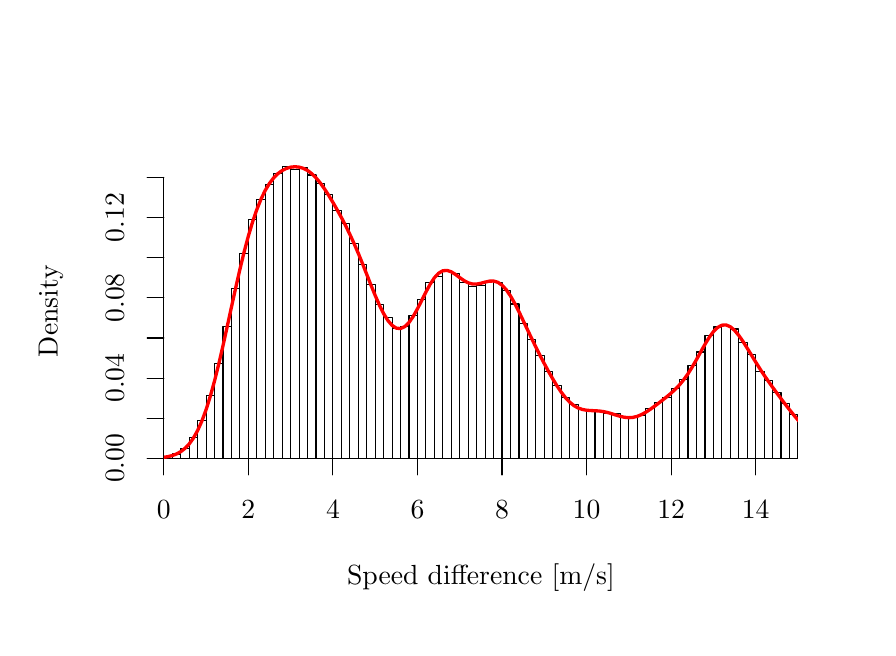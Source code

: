 % Created by tikzDevice version 0.12.3 on 2021-02-14 20:35:40
% !TEX encoding = UTF-8 Unicode
\begin{tikzpicture}[x=1pt,y=1pt]
\definecolor{fillColor}{RGB}{255,255,255}
\path[use as bounding box,fill=fillColor,fill opacity=0.00] (0,0) rectangle (303.53,216.81);
\begin{scope}
\path[clip] (  0.00,  0.00) rectangle (303.53,216.81);
\definecolor{drawColor}{RGB}{0,0,0}

\node[text=drawColor,anchor=base,inner sep=0pt, outer sep=0pt, scale=  1.00] at (163.77, 15.60) {Speed difference [m/s]};

\node[text=drawColor,rotate= 90.00,anchor=base,inner sep=0pt, outer sep=0pt, scale=  1.00] at ( 10.80,114.41) {Density};
\end{scope}
\begin{scope}
\path[clip] (  0.00,  0.00) rectangle (303.53,216.81);
\definecolor{drawColor}{RGB}{0,0,0}

\path[draw=drawColor,line width= 0.4pt,line join=round,line cap=round] ( 49.20, 61.20) -- (263.06, 61.20);

\path[draw=drawColor,line width= 0.4pt,line join=round,line cap=round] ( 49.20, 61.20) -- ( 49.20, 55.20);

\path[draw=drawColor,line width= 0.4pt,line join=round,line cap=round] ( 79.75, 61.20) -- ( 79.75, 55.20);

\path[draw=drawColor,line width= 0.4pt,line join=round,line cap=round] (110.30, 61.20) -- (110.30, 55.20);

\path[draw=drawColor,line width= 0.4pt,line join=round,line cap=round] (140.85, 61.20) -- (140.85, 55.20);

\path[draw=drawColor,line width= 0.4pt,line join=round,line cap=round] (171.40, 61.20) -- (171.40, 55.20);

\path[draw=drawColor,line width= 0.4pt,line join=round,line cap=round] (201.96, 61.20) -- (201.96, 55.20);

\path[draw=drawColor,line width= 0.4pt,line join=round,line cap=round] (232.51, 61.20) -- (232.51, 55.20);

\path[draw=drawColor,line width= 0.4pt,line join=round,line cap=round] (263.06, 61.20) -- (263.06, 55.20);

\node[text=drawColor,anchor=base,inner sep=0pt, outer sep=0pt, scale=  1.00] at ( 49.20, 39.60) {0};

\node[text=drawColor,anchor=base,inner sep=0pt, outer sep=0pt, scale=  1.00] at ( 79.75, 39.60) {2};

\node[text=drawColor,anchor=base,inner sep=0pt, outer sep=0pt, scale=  1.00] at (110.30, 39.60) {4};

\node[text=drawColor,anchor=base,inner sep=0pt, outer sep=0pt, scale=  1.00] at (140.85, 39.60) {6};

\node[text=drawColor,anchor=base,inner sep=0pt, outer sep=0pt, scale=  1.00] at (171.40, 39.60) {8};

\node[text=drawColor,anchor=base,inner sep=0pt, outer sep=0pt, scale=  1.00] at (201.96, 39.60) {10};

\node[text=drawColor,anchor=base,inner sep=0pt, outer sep=0pt, scale=  1.00] at (232.51, 39.60) {12};

\node[text=drawColor,anchor=base,inner sep=0pt, outer sep=0pt, scale=  1.00] at (263.06, 39.60) {14};

\path[draw=drawColor,line width= 0.4pt,line join=round,line cap=round] ( 49.20, 61.20) -- ( 49.20,162.67);

\path[draw=drawColor,line width= 0.4pt,line join=round,line cap=round] ( 49.20, 61.20) -- ( 43.20, 61.20);

\path[draw=drawColor,line width= 0.4pt,line join=round,line cap=round] ( 49.20, 75.70) -- ( 43.20, 75.70);

\path[draw=drawColor,line width= 0.4pt,line join=round,line cap=round] ( 49.20, 90.19) -- ( 43.20, 90.19);

\path[draw=drawColor,line width= 0.4pt,line join=round,line cap=round] ( 49.20,104.69) -- ( 43.20,104.69);

\path[draw=drawColor,line width= 0.4pt,line join=round,line cap=round] ( 49.20,119.18) -- ( 43.20,119.18);

\path[draw=drawColor,line width= 0.4pt,line join=round,line cap=round] ( 49.20,133.68) -- ( 43.20,133.68);

\path[draw=drawColor,line width= 0.4pt,line join=round,line cap=round] ( 49.20,148.18) -- ( 43.20,148.18);

\path[draw=drawColor,line width= 0.4pt,line join=round,line cap=round] ( 49.20,162.67) -- ( 43.20,162.67);

\node[text=drawColor,rotate= 90.00,anchor=base,inner sep=0pt, outer sep=0pt, scale=  1.00] at ( 34.80, 61.20) {0.00};

\node[text=drawColor,rotate= 90.00,anchor=base,inner sep=0pt, outer sep=0pt, scale=  1.00] at ( 34.80, 90.19) {0.04};

\node[text=drawColor,rotate= 90.00,anchor=base,inner sep=0pt, outer sep=0pt, scale=  1.00] at ( 34.80,119.18) {0.08};

\node[text=drawColor,rotate= 90.00,anchor=base,inner sep=0pt, outer sep=0pt, scale=  1.00] at ( 34.80,148.18) {0.12};
\end{scope}
\begin{scope}
\path[clip] ( 49.20, 61.20) rectangle (278.33,167.61);
\definecolor{drawColor}{RGB}{0,0,0}

\path[draw=drawColor,line width= 0.4pt,line join=round,line cap=round] ( -2.74, 61.20) rectangle (  0.32, 61.20);

\path[draw=drawColor,line width= 0.4pt,line join=round,line cap=round] (  0.32, 61.20) rectangle (  3.37, 61.20);

\path[draw=drawColor,line width= 0.4pt,line join=round,line cap=round] (  3.37, 61.20) rectangle (  6.43, 61.20);

\path[draw=drawColor,line width= 0.4pt,line join=round,line cap=round] (  6.43, 61.20) rectangle (  9.48, 61.20);

\path[draw=drawColor,line width= 0.4pt,line join=round,line cap=round] (  9.48, 61.20) rectangle ( 12.54, 61.20);

\path[draw=drawColor,line width= 0.4pt,line join=round,line cap=round] ( 12.54, 61.20) rectangle ( 15.59, 61.20);

\path[draw=drawColor,line width= 0.4pt,line join=round,line cap=round] ( 15.59, 61.20) rectangle ( 18.65, 61.20);

\path[draw=drawColor,line width= 0.4pt,line join=round,line cap=round] ( 18.65, 61.20) rectangle ( 21.70, 61.20);

\path[draw=drawColor,line width= 0.4pt,line join=round,line cap=round] ( 21.70, 61.20) rectangle ( 24.76, 61.20);

\path[draw=drawColor,line width= 0.4pt,line join=round,line cap=round] ( 24.76, 61.20) rectangle ( 27.81, 61.20);

\path[draw=drawColor,line width= 0.4pt,line join=round,line cap=round] ( 27.81, 61.20) rectangle ( 30.87, 61.20);

\path[draw=drawColor,line width= 0.4pt,line join=round,line cap=round] ( 30.87, 61.20) rectangle ( 33.92, 61.20);

\path[draw=drawColor,line width= 0.4pt,line join=round,line cap=round] ( 33.92, 61.20) rectangle ( 36.98, 61.20);

\path[draw=drawColor,line width= 0.4pt,line join=round,line cap=round] ( 36.98, 61.20) rectangle ( 40.03, 61.20);

\path[draw=drawColor,line width= 0.4pt,line join=round,line cap=round] ( 40.03, 61.20) rectangle ( 43.09, 61.22);

\path[draw=drawColor,line width= 0.4pt,line join=round,line cap=round] ( 43.09, 61.20) rectangle ( 46.14, 61.28);

\path[draw=drawColor,line width= 0.4pt,line join=round,line cap=round] ( 46.14, 61.20) rectangle ( 49.20, 61.44);

\path[draw=drawColor,line width= 0.4pt,line join=round,line cap=round] ( 49.20, 61.20) rectangle ( 52.26, 61.81);

\path[draw=drawColor,line width= 0.4pt,line join=round,line cap=round] ( 52.26, 61.20) rectangle ( 55.31, 62.75);

\path[draw=drawColor,line width= 0.4pt,line join=round,line cap=round] ( 55.31, 61.20) rectangle ( 58.37, 64.88);

\path[draw=drawColor,line width= 0.4pt,line join=round,line cap=round] ( 58.37, 61.20) rectangle ( 61.42, 68.87);

\path[draw=drawColor,line width= 0.4pt,line join=round,line cap=round] ( 61.42, 61.20) rectangle ( 64.48, 75.01);

\path[draw=drawColor,line width= 0.4pt,line join=round,line cap=round] ( 64.48, 61.20) rectangle ( 67.53, 83.84);

\path[draw=drawColor,line width= 0.4pt,line join=round,line cap=round] ( 67.53, 61.20) rectangle ( 70.59, 95.44);

\path[draw=drawColor,line width= 0.4pt,line join=round,line cap=round] ( 70.59, 61.20) rectangle ( 73.64,108.97);

\path[draw=drawColor,line width= 0.4pt,line join=round,line cap=round] ( 73.64, 61.20) rectangle ( 76.70,122.45);

\path[draw=drawColor,line width= 0.4pt,line join=round,line cap=round] ( 76.70, 61.20) rectangle ( 79.75,135.11);

\path[draw=drawColor,line width= 0.4pt,line join=round,line cap=round] ( 79.75, 61.20) rectangle ( 82.81,147.54);

\path[draw=drawColor,line width= 0.4pt,line join=round,line cap=round] ( 82.81, 61.20) rectangle ( 85.86,154.79);

\path[draw=drawColor,line width= 0.4pt,line join=round,line cap=round] ( 85.86, 61.20) rectangle ( 88.92,160.21);

\path[draw=drawColor,line width= 0.4pt,line join=round,line cap=round] ( 88.92, 61.20) rectangle ( 91.97,164.00);

\path[draw=drawColor,line width= 0.4pt,line join=round,line cap=round] ( 91.97, 61.20) rectangle ( 95.03,166.61);

\path[draw=drawColor,line width= 0.4pt,line join=round,line cap=round] ( 95.03, 61.20) rectangle ( 98.08,165.64);

\path[draw=drawColor,line width= 0.4pt,line join=round,line cap=round] ( 98.08, 61.20) rectangle (101.14,166.25);

\path[draw=drawColor,line width= 0.4pt,line join=round,line cap=round] (101.14, 61.20) rectangle (104.19,163.59);

\path[draw=drawColor,line width= 0.4pt,line join=round,line cap=round] (104.19, 61.20) rectangle (107.25,160.40);

\path[draw=drawColor,line width= 0.4pt,line join=round,line cap=round] (107.25, 61.20) rectangle (110.30,156.46);

\path[draw=drawColor,line width= 0.4pt,line join=round,line cap=round] (110.30, 61.20) rectangle (113.36,150.66);

\path[draw=drawColor,line width= 0.4pt,line join=round,line cap=round] (113.36, 61.20) rectangle (116.41,145.98);

\path[draw=drawColor,line width= 0.4pt,line join=round,line cap=round] (116.41, 61.20) rectangle (119.47,138.80);

\path[draw=drawColor,line width= 0.4pt,line join=round,line cap=round] (119.47, 61.20) rectangle (122.52,131.39);

\path[draw=drawColor,line width= 0.4pt,line join=round,line cap=round] (122.52, 61.20) rectangle (125.58,124.12);

\path[draw=drawColor,line width= 0.4pt,line join=round,line cap=round] (125.58, 61.20) rectangle (128.63,116.69);

\path[draw=drawColor,line width= 0.4pt,line join=round,line cap=round] (128.63, 61.20) rectangle (131.69,111.94);

\path[draw=drawColor,line width= 0.4pt,line join=round,line cap=round] (131.69, 61.20) rectangle (134.74,107.98);

\path[draw=drawColor,line width= 0.4pt,line join=round,line cap=round] (134.74, 61.20) rectangle (137.80,108.87);

\path[draw=drawColor,line width= 0.4pt,line join=round,line cap=round] (137.80, 61.20) rectangle (140.85,112.67);

\path[draw=drawColor,line width= 0.4pt,line join=round,line cap=round] (140.85, 61.20) rectangle (143.91,118.62);

\path[draw=drawColor,line width= 0.4pt,line join=round,line cap=round] (143.91, 61.20) rectangle (146.96,124.69);

\path[draw=drawColor,line width= 0.4pt,line join=round,line cap=round] (146.96, 61.20) rectangle (150.02,126.99);

\path[draw=drawColor,line width= 0.4pt,line join=round,line cap=round] (150.02, 61.20) rectangle (153.07,128.92);

\path[draw=drawColor,line width= 0.4pt,line join=round,line cap=round] (153.07, 61.20) rectangle (156.13,127.99);

\path[draw=drawColor,line width= 0.4pt,line join=round,line cap=round] (156.13, 61.20) rectangle (159.18,124.76);

\path[draw=drawColor,line width= 0.4pt,line join=round,line cap=round] (159.18, 61.20) rectangle (162.24,123.29);

\path[draw=drawColor,line width= 0.4pt,line join=round,line cap=round] (162.24, 61.20) rectangle (165.29,123.80);

\path[draw=drawColor,line width= 0.4pt,line join=round,line cap=round] (165.29, 61.20) rectangle (168.35,125.11);

\path[draw=drawColor,line width= 0.4pt,line join=round,line cap=round] (168.35, 61.20) rectangle (171.40,124.79);

\path[draw=drawColor,line width= 0.4pt,line join=round,line cap=round] (171.40, 61.20) rectangle (174.46,121.89);

\path[draw=drawColor,line width= 0.4pt,line join=round,line cap=round] (174.46, 61.20) rectangle (177.52,116.96);

\path[draw=drawColor,line width= 0.4pt,line join=round,line cap=round] (177.52, 61.20) rectangle (180.57,109.95);

\path[draw=drawColor,line width= 0.4pt,line join=round,line cap=round] (180.57, 61.20) rectangle (183.63,103.99);

\path[draw=drawColor,line width= 0.4pt,line join=round,line cap=round] (183.63, 61.20) rectangle (186.68, 98.34);

\path[draw=drawColor,line width= 0.4pt,line join=round,line cap=round] (186.68, 61.20) rectangle (189.74, 92.67);

\path[draw=drawColor,line width= 0.4pt,line join=round,line cap=round] (189.74, 61.20) rectangle (192.79, 87.55);

\path[draw=drawColor,line width= 0.4pt,line join=round,line cap=round] (192.79, 61.20) rectangle (195.85, 83.12);

\path[draw=drawColor,line width= 0.4pt,line join=round,line cap=round] (195.85, 61.20) rectangle (198.90, 80.69);

\path[draw=drawColor,line width= 0.4pt,line join=round,line cap=round] (198.90, 61.20) rectangle (201.96, 78.79);

\path[draw=drawColor,line width= 0.4pt,line join=round,line cap=round] (201.96, 61.20) rectangle (205.01, 78.93);

\path[draw=drawColor,line width= 0.4pt,line join=round,line cap=round] (205.01, 61.20) rectangle (208.07, 78.18);

\path[draw=drawColor,line width= 0.4pt,line join=round,line cap=round] (208.07, 61.20) rectangle (211.12, 77.41);

\path[draw=drawColor,line width= 0.4pt,line join=round,line cap=round] (211.12, 61.20) rectangle (214.18, 77.32);

\path[draw=drawColor,line width= 0.4pt,line join=round,line cap=round] (214.18, 61.20) rectangle (217.23, 75.97);

\path[draw=drawColor,line width= 0.4pt,line join=round,line cap=round] (217.23, 61.20) rectangle (220.29, 76.02);

\path[draw=drawColor,line width= 0.4pt,line join=round,line cap=round] (220.29, 61.20) rectangle (223.34, 76.75);

\path[draw=drawColor,line width= 0.4pt,line join=round,line cap=round] (223.34, 61.20) rectangle (226.40, 79.06);

\path[draw=drawColor,line width= 0.4pt,line join=round,line cap=round] (226.40, 61.20) rectangle (229.45, 81.36);

\path[draw=drawColor,line width= 0.4pt,line join=round,line cap=round] (229.45, 61.20) rectangle (232.51, 83.17);

\path[draw=drawColor,line width= 0.4pt,line join=round,line cap=round] (232.51, 61.20) rectangle (235.56, 86.55);

\path[draw=drawColor,line width= 0.4pt,line join=round,line cap=round] (235.56, 61.20) rectangle (238.62, 89.60);

\path[draw=drawColor,line width= 0.4pt,line join=round,line cap=round] (238.62, 61.20) rectangle (241.67, 94.63);

\path[draw=drawColor,line width= 0.4pt,line join=round,line cap=round] (241.67, 61.20) rectangle (244.73, 99.63);

\path[draw=drawColor,line width= 0.4pt,line join=round,line cap=round] (244.73, 61.20) rectangle (247.78,105.48);

\path[draw=drawColor,line width= 0.4pt,line join=round,line cap=round] (247.78, 61.20) rectangle (250.84,108.65);

\path[draw=drawColor,line width= 0.4pt,line join=round,line cap=round] (250.84, 61.20) rectangle (253.89,109.07);

\path[draw=drawColor,line width= 0.4pt,line join=round,line cap=round] (253.89, 61.20) rectangle (256.95,107.91);

\path[draw=drawColor,line width= 0.4pt,line join=round,line cap=round] (256.95, 61.20) rectangle (260.00,103.16);

\path[draw=drawColor,line width= 0.4pt,line join=round,line cap=round] (260.00, 61.20) rectangle (263.06, 98.56);

\path[draw=drawColor,line width= 0.4pt,line join=round,line cap=round] (263.06, 61.20) rectangle (266.11, 92.58);

\path[draw=drawColor,line width= 0.4pt,line join=round,line cap=round] (266.11, 61.20) rectangle (269.17, 89.16);

\path[draw=drawColor,line width= 0.4pt,line join=round,line cap=round] (269.17, 61.20) rectangle (272.22, 84.88);

\path[draw=drawColor,line width= 0.4pt,line join=round,line cap=round] (272.22, 61.20) rectangle (275.28, 81.01);

\path[draw=drawColor,line width= 0.4pt,line join=round,line cap=round] (275.28, 61.20) rectangle (278.33, 76.96);

\path[draw=drawColor,line width= 0.4pt,line join=round,line cap=round] (278.33, 61.20) rectangle (281.39, 73.44);

\path[draw=drawColor,line width= 0.4pt,line join=round,line cap=round] (281.39, 61.20) rectangle (284.44, 70.09);

\path[draw=drawColor,line width= 0.4pt,line join=round,line cap=round] (284.44, 61.20) rectangle (287.50, 68.26);

\path[draw=drawColor,line width= 0.4pt,line join=round,line cap=round] (287.50, 61.20) rectangle (290.55, 66.34);

\path[draw=drawColor,line width= 0.4pt,line join=round,line cap=round] (290.55, 61.20) rectangle (293.61, 65.18);

\path[draw=drawColor,line width= 0.4pt,line join=round,line cap=round] (293.61, 61.20) rectangle (296.66, 63.94);

\path[draw=drawColor,line width= 0.4pt,line join=round,line cap=round] (296.66, 61.20) rectangle (299.72, 63.13);

\path[draw=drawColor,line width= 0.4pt,line join=round,line cap=round] (299.72, 61.20) rectangle (302.77, 62.51);

\path[draw=drawColor,line width= 0.4pt,line join=round,line cap=round] (302.77, 61.20) rectangle (305.83, 62.07);
\definecolor{drawColor}{RGB}{255,0,0}

\path[draw=drawColor,line width= 1.2pt,line join=round,line cap=round] (  0.00, 61.20) --
	(  0.32, 61.20) --
	(  1.85, 61.20) --
	(  3.37, 61.20) --
	(  4.90, 61.20) --
	(  6.43, 61.20) --
	(  7.96, 61.20) --
	(  9.48, 61.20) --
	( 11.01, 61.20) --
	( 12.54, 61.20) --
	( 14.07, 61.20) --
	( 15.59, 61.20) --
	( 17.12, 61.20) --
	( 18.65, 61.20) --
	( 20.18, 61.20) --
	( 21.70, 61.20) --
	( 23.23, 61.20) --
	( 24.76, 61.20) --
	( 26.29, 61.20) --
	( 27.81, 61.20) --
	( 29.34, 61.20) --
	( 30.87, 61.20) --
	( 32.40, 61.20) --
	( 33.92, 61.20) --
	( 35.45, 61.20) --
	( 36.98, 61.20) --
	( 38.51, 61.20) --
	( 40.03, 61.21) --
	( 41.56, 61.22) --
	( 43.09, 61.23) --
	( 44.62, 61.26) --
	( 46.14, 61.32) --
	( 47.67, 61.41) --
	( 49.20, 61.57) --
	( 50.73, 61.81) --
	( 52.26, 62.20) --
	( 53.78, 62.77) --
	( 55.31, 63.60) --
	( 56.84, 64.78) --
	( 58.37, 66.39) --
	( 59.89, 68.52) --
	( 61.42, 71.25) --
	( 62.95, 74.67) --
	( 64.48, 78.80) --
	( 66.00, 83.65) --
	( 67.53, 89.18) --
	( 69.06, 95.32) --
	( 70.59,101.93) --
	( 72.11,108.84) --
	( 73.64,115.87) --
	( 75.17,122.82) --
	( 76.70,129.51) --
	( 78.22,135.79) --
	( 79.75,141.53) --
	( 81.28,146.65) --
	( 82.81,151.11) --
	( 84.33,154.90) --
	( 85.86,158.04) --
	( 87.39,160.57) --
	( 88.92,162.57) --
	( 90.44,164.08) --
	( 91.97,165.19) --
	( 93.50,165.95) --
	( 95.03,166.40) --
	( 96.55,166.56) --
	( 98.08,166.42) --
	( 99.61,165.98) --
	(101.14,165.20) --
	(102.66,164.05) --
	(104.19,162.55) --
	(105.72,160.70) --
	(107.25,158.57) --
	(108.77,156.21) --
	(110.30,153.67) --
	(111.83,151.00) --
	(113.36,148.20) --
	(114.89,145.26) --
	(116.41,142.14) --
	(117.94,138.81) --
	(119.47,135.27) --
	(121.00,131.53) --
	(122.52,127.66) --
	(124.05,123.78) --
	(125.58,120.02) --
	(127.11,116.53) --
	(128.63,113.47) --
	(130.16,110.99) --
	(131.69,109.22) --
	(133.22,108.23) --
	(134.74,108.08) --
	(136.27,108.79) --
	(137.80,110.29) --
	(139.33,112.50) --
	(140.85,115.22) --
	(142.38,118.24) --
	(143.91,121.29) --
	(145.44,124.11) --
	(146.96,126.43) --
	(148.49,128.08) --
	(150.02,128.97) --
	(151.55,129.09) --
	(153.07,128.58) --
	(154.60,127.63) --
	(156.13,126.49) --
	(157.66,125.42) --
	(159.18,124.61) --
	(160.71,124.19) --
	(162.24,124.16) --
	(163.77,124.45) --
	(165.29,124.87) --
	(166.82,125.21) --
	(168.35,125.25) --
	(169.88,124.81) --
	(171.40,123.77) --
	(172.93,122.11) --
	(174.46,119.87) --
	(175.99,117.18) --
	(177.52,114.16) --
	(179.04,110.98) --
	(180.57,107.74) --
	(182.10,104.52) --
	(183.63,101.39) --
	(185.15, 98.35) --
	(186.68, 95.41) --
	(188.21, 92.58) --
	(189.74, 89.89) --
	(191.26, 87.38) --
	(192.79, 85.11) --
	(194.32, 83.13) --
	(195.85, 81.50) --
	(197.37, 80.26) --
	(198.90, 79.38) --
	(200.43, 78.85) --
	(201.96, 78.57) --
	(203.48, 78.45) --
	(205.01, 78.39) --
	(206.54, 78.28) --
	(208.07, 78.07) --
	(209.59, 77.74) --
	(211.12, 77.29) --
	(212.65, 76.80) --
	(214.18, 76.35) --
	(215.70, 76.01) --
	(217.23, 75.88) --
	(218.76, 75.99) --
	(220.29, 76.37) --
	(221.81, 77.00) --
	(223.34, 77.84) --
	(224.87, 78.84) --
	(226.40, 79.93) --
	(227.92, 81.08) --
	(229.45, 82.26) --
	(230.98, 83.47) --
	(232.51, 84.75) --
	(234.03, 86.16) --
	(235.56, 87.76) --
	(237.09, 89.62) --
	(238.62, 91.77) --
	(240.14, 94.21) --
	(241.67, 96.87) --
	(243.20, 99.64) --
	(244.73,102.37) --
	(246.26,104.87) --
	(247.78,106.96) --
	(249.31,108.47) --
	(250.84,109.30) --
	(252.37,109.39) --
	(253.89,108.74) --
	(255.42,107.45) --
	(256.95,105.62) --
	(258.48,103.42) --
	(260.00,101.00) --
	(261.53, 98.49) --
	(263.06, 95.99) --
	(264.59, 93.57) --
	(266.11, 91.25) --
	(267.64, 89.03) --
	(269.17, 86.88) --
	(270.70, 84.79) --
	(272.22, 82.74) --
	(273.75, 80.73) --
	(275.28, 78.76) --
	(276.81, 76.86) --
	(278.33, 75.05) --
	(279.86, 73.36) --
	(281.39, 71.81) --
	(282.92, 70.41) --
	(284.44, 69.17) --
	(285.97, 68.09) --
	(287.50, 67.14) --
	(289.03, 66.32) --
	(290.55, 65.60) --
	(292.08, 64.98) --
	(293.61, 64.44) --
	(295.14, 63.96) --
	(296.66, 63.53) --
	(298.19, 63.14) --
	(299.72, 62.80) --
	(301.25, 62.50) --
	(302.77, 62.23) --
	(303.53, 62.12);
\end{scope}
\end{tikzpicture}
